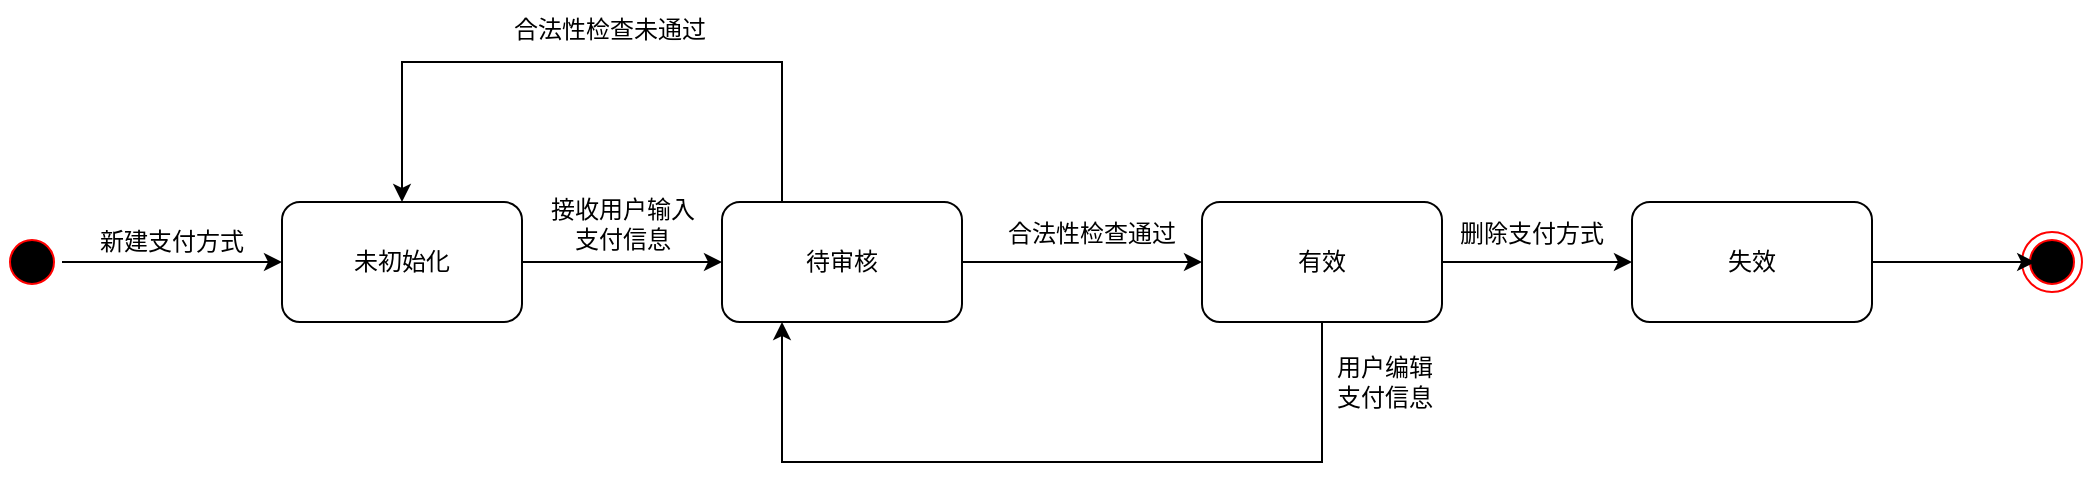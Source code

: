 <mxfile version="22.1.18" type="github">
  <diagram name="第 1 页" id="WLKe82YckZ-AthvR6e3o">
    <mxGraphModel dx="1407" dy="720" grid="1" gridSize="10" guides="1" tooltips="1" connect="1" arrows="1" fold="1" page="1" pageScale="1" pageWidth="827" pageHeight="1169" math="0" shadow="0">
      <root>
        <mxCell id="0" />
        <mxCell id="1" parent="0" />
        <mxCell id="wGgZtADMz8uqcrAGJYZ0-4" style="edgeStyle=orthogonalEdgeStyle;rounded=0;orthogonalLoop=1;jettySize=auto;html=1;entryX=0;entryY=0.5;entryDx=0;entryDy=0;" parent="1" source="-nO4xTUv9DtAdoL6QTUD-2" target="-nO4xTUv9DtAdoL6QTUD-11" edge="1">
          <mxGeometry relative="1" as="geometry" />
        </mxCell>
        <mxCell id="-nO4xTUv9DtAdoL6QTUD-2" value="未初始化" style="rounded=1;whiteSpace=wrap;html=1;" parent="1" vertex="1">
          <mxGeometry x="190" y="270" width="120" height="60" as="geometry" />
        </mxCell>
        <mxCell id="-nO4xTUv9DtAdoL6QTUD-10" style="edgeStyle=orthogonalEdgeStyle;rounded=0;orthogonalLoop=1;jettySize=auto;html=1;" parent="1" source="-nO4xTUv9DtAdoL6QTUD-5" target="-nO4xTUv9DtAdoL6QTUD-2" edge="1">
          <mxGeometry relative="1" as="geometry" />
        </mxCell>
        <mxCell id="-nO4xTUv9DtAdoL6QTUD-5" value="" style="ellipse;html=1;shape=startState;fillColor=#000000;strokeColor=#ff0000;" parent="1" vertex="1">
          <mxGeometry x="50" y="285" width="30" height="30" as="geometry" />
        </mxCell>
        <mxCell id="-nO4xTUv9DtAdoL6QTUD-9" value="新建支付方式" style="text;html=1;strokeColor=none;fillColor=none;align=center;verticalAlign=middle;whiteSpace=wrap;rounded=0;" parent="1" vertex="1">
          <mxGeometry x="70" y="275" width="130" height="30" as="geometry" />
        </mxCell>
        <mxCell id="c7W4a8QBwN7Kt888F0p5-2" style="edgeStyle=orthogonalEdgeStyle;rounded=0;orthogonalLoop=1;jettySize=auto;html=1;exitX=0.5;exitY=0;exitDx=0;exitDy=0;entryX=0.5;entryY=0;entryDx=0;entryDy=0;" parent="1" source="-nO4xTUv9DtAdoL6QTUD-11" target="-nO4xTUv9DtAdoL6QTUD-2" edge="1">
          <mxGeometry relative="1" as="geometry">
            <Array as="points">
              <mxPoint x="440" y="270" />
              <mxPoint x="440" y="200" />
              <mxPoint x="250" y="200" />
            </Array>
          </mxGeometry>
        </mxCell>
        <mxCell id="l6yJgwb1NW9B_2ungp-H-44" style="edgeStyle=orthogonalEdgeStyle;rounded=0;orthogonalLoop=1;jettySize=auto;html=1;entryX=0;entryY=0.5;entryDx=0;entryDy=0;" parent="1" source="-nO4xTUv9DtAdoL6QTUD-11" target="-nO4xTUv9DtAdoL6QTUD-17" edge="1">
          <mxGeometry relative="1" as="geometry" />
        </mxCell>
        <mxCell id="-nO4xTUv9DtAdoL6QTUD-11" value="待审核" style="rounded=1;whiteSpace=wrap;html=1;" parent="1" vertex="1">
          <mxGeometry x="410" y="270" width="120" height="60" as="geometry" />
        </mxCell>
        <mxCell id="-nO4xTUv9DtAdoL6QTUD-13" value="接收用户输入&lt;br&gt;支付信息" style="text;html=1;align=center;verticalAlign=middle;resizable=0;points=[];autosize=1;strokeColor=none;fillColor=none;" parent="1" vertex="1">
          <mxGeometry x="310" y="261" width="100" height="40" as="geometry" />
        </mxCell>
        <mxCell id="wGgZtADMz8uqcrAGJYZ0-2" style="edgeStyle=orthogonalEdgeStyle;rounded=0;orthogonalLoop=1;jettySize=auto;html=1;entryX=0;entryY=0.5;entryDx=0;entryDy=0;" parent="1" source="-nO4xTUv9DtAdoL6QTUD-17" target="wGgZtADMz8uqcrAGJYZ0-1" edge="1">
          <mxGeometry relative="1" as="geometry" />
        </mxCell>
        <mxCell id="9GvfGTvAo8Qqltr3Y5tD-3" style="edgeStyle=orthogonalEdgeStyle;rounded=0;orthogonalLoop=1;jettySize=auto;html=1;exitX=0.5;exitY=1;exitDx=0;exitDy=0;entryX=0.25;entryY=1;entryDx=0;entryDy=0;" edge="1" parent="1" source="-nO4xTUv9DtAdoL6QTUD-17" target="-nO4xTUv9DtAdoL6QTUD-11">
          <mxGeometry relative="1" as="geometry">
            <Array as="points">
              <mxPoint x="710" y="400" />
              <mxPoint x="440" y="400" />
            </Array>
          </mxGeometry>
        </mxCell>
        <mxCell id="-nO4xTUv9DtAdoL6QTUD-17" value="有效" style="rounded=1;whiteSpace=wrap;html=1;" parent="1" vertex="1">
          <mxGeometry x="650" y="270" width="120" height="60" as="geometry" />
        </mxCell>
        <mxCell id="-nO4xTUv9DtAdoL6QTUD-20" value="合法性检查通过" style="text;html=1;strokeColor=none;fillColor=none;align=center;verticalAlign=middle;whiteSpace=wrap;rounded=0;" parent="1" vertex="1">
          <mxGeometry x="530" y="271" width="130" height="30" as="geometry" />
        </mxCell>
        <mxCell id="-nO4xTUv9DtAdoL6QTUD-26" value="删除支付方式" style="text;html=1;strokeColor=none;fillColor=none;align=center;verticalAlign=middle;whiteSpace=wrap;rounded=0;" parent="1" vertex="1">
          <mxGeometry x="750" y="271" width="130" height="30" as="geometry" />
        </mxCell>
        <mxCell id="c7W4a8QBwN7Kt888F0p5-3" value="合法性检查未通过" style="text;html=1;strokeColor=none;fillColor=none;align=center;verticalAlign=middle;whiteSpace=wrap;rounded=0;" parent="1" vertex="1">
          <mxGeometry x="279" y="169" width="150" height="30" as="geometry" />
        </mxCell>
        <mxCell id="l6yJgwb1NW9B_2ungp-H-36" value="" style="ellipse;html=1;shape=endState;fillColor=#000000;strokeColor=#ff0000;" parent="1" vertex="1">
          <mxGeometry x="1060" y="285" width="30" height="30" as="geometry" />
        </mxCell>
        <mxCell id="wGgZtADMz8uqcrAGJYZ0-1" value="失效" style="rounded=1;whiteSpace=wrap;html=1;" parent="1" vertex="1">
          <mxGeometry x="865" y="270" width="120" height="60" as="geometry" />
        </mxCell>
        <mxCell id="wGgZtADMz8uqcrAGJYZ0-3" style="edgeStyle=orthogonalEdgeStyle;rounded=0;orthogonalLoop=1;jettySize=auto;html=1;entryX=0.22;entryY=0.5;entryDx=0;entryDy=0;entryPerimeter=0;" parent="1" source="wGgZtADMz8uqcrAGJYZ0-1" target="l6yJgwb1NW9B_2ungp-H-36" edge="1">
          <mxGeometry relative="1" as="geometry" />
        </mxCell>
        <mxCell id="9GvfGTvAo8Qqltr3Y5tD-2" value="用户编辑&lt;br&gt;支付信息" style="text;html=1;align=center;verticalAlign=middle;resizable=0;points=[];autosize=1;strokeColor=none;fillColor=none;" vertex="1" parent="1">
          <mxGeometry x="706" y="340" width="70" height="40" as="geometry" />
        </mxCell>
      </root>
    </mxGraphModel>
  </diagram>
</mxfile>

